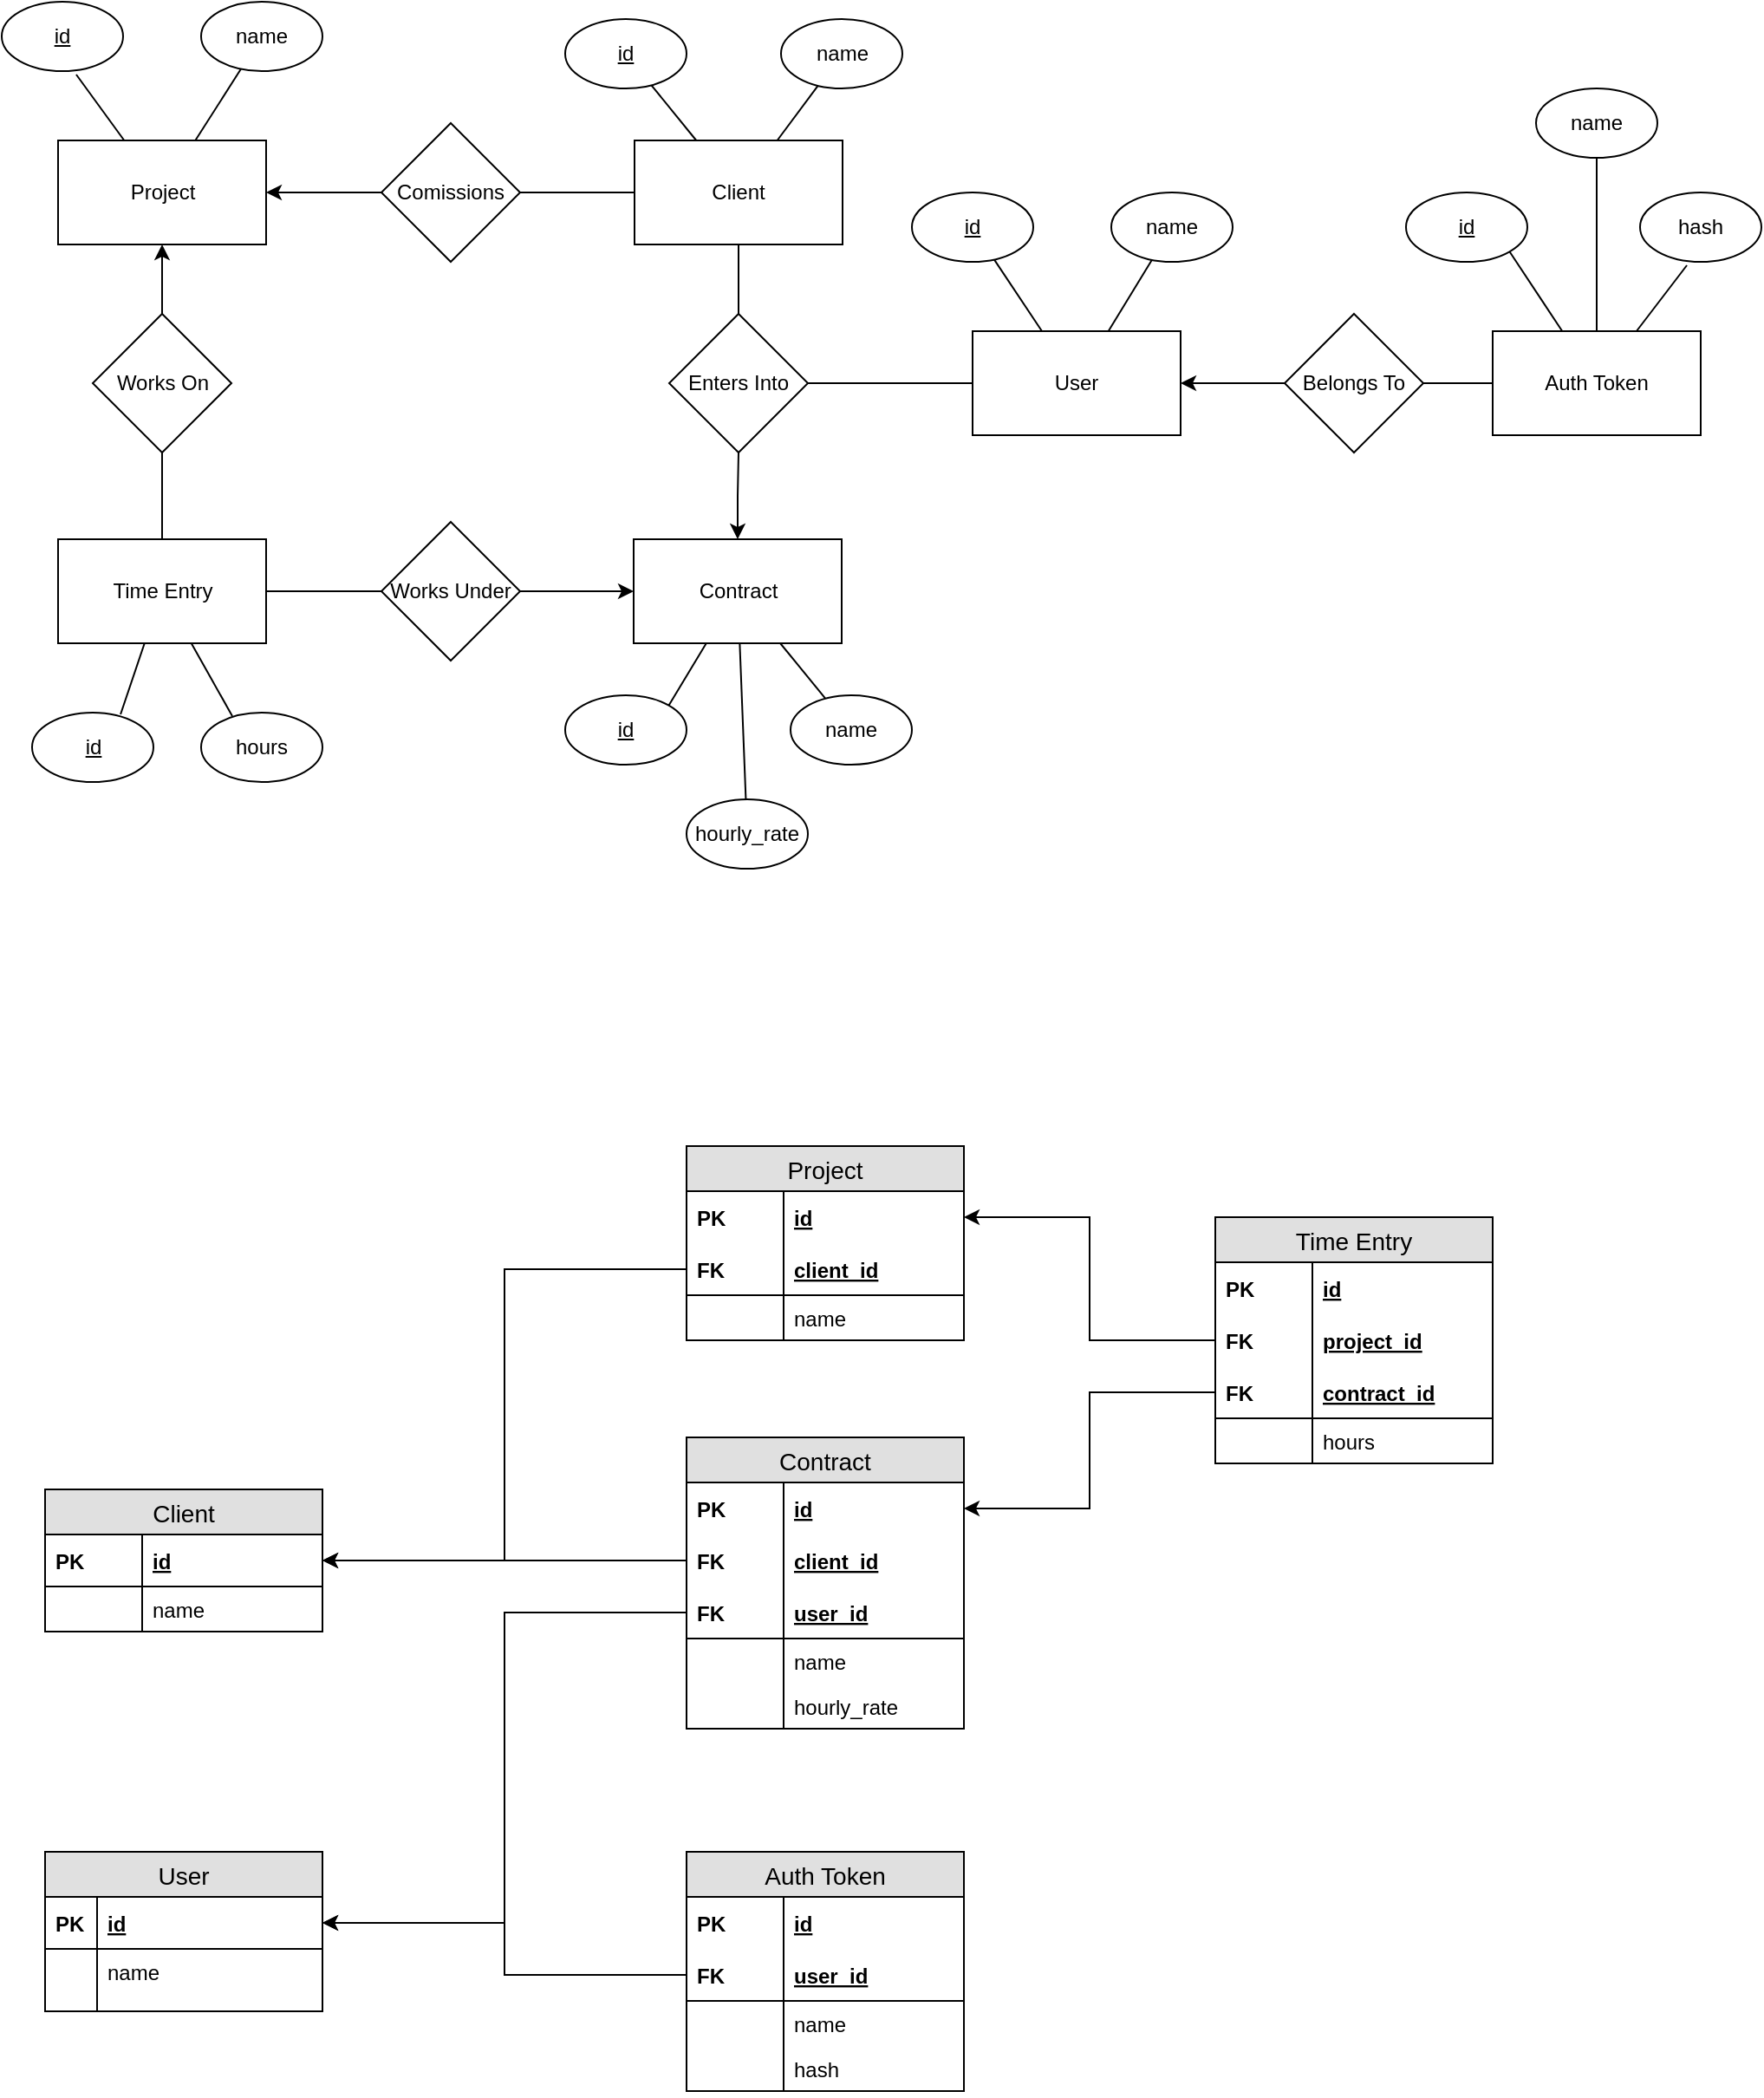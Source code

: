 <mxfile version="12.1.0" type="device" pages="1"><diagram id="gWB2PinOhjhSWde-zvZI" name="Page-1"><mxGraphModel dx="1867" dy="1543" grid="1" gridSize="10" guides="1" tooltips="1" connect="1" arrows="1" fold="1" page="1" pageScale="1" pageWidth="850" pageHeight="1100" math="0" shadow="0"><root><mxCell id="0"/><mxCell id="1" parent="0"/><mxCell id="9xT9tlxyzetOufvp9E9M-33" style="edgeStyle=orthogonalEdgeStyle;rounded=0;orthogonalLoop=1;jettySize=auto;html=1;entryX=1;entryY=0.5;entryDx=0;entryDy=0;endArrow=none;endFill=0;" edge="1" parent="1" source="9xT9tlxyzetOufvp9E9M-1" target="9xT9tlxyzetOufvp9E9M-23"><mxGeometry relative="1" as="geometry"/></mxCell><mxCell id="9xT9tlxyzetOufvp9E9M-52" style="edgeStyle=none;rounded=0;orthogonalLoop=1;jettySize=auto;html=1;startArrow=none;startFill=0;endArrow=none;endFill=0;strokeColor=#000000;" edge="1" parent="1" source="9xT9tlxyzetOufvp9E9M-1" target="9xT9tlxyzetOufvp9E9M-2"><mxGeometry relative="1" as="geometry"/></mxCell><mxCell id="9xT9tlxyzetOufvp9E9M-53" style="edgeStyle=none;rounded=0;orthogonalLoop=1;jettySize=auto;html=1;startArrow=none;startFill=0;endArrow=none;endFill=0;strokeColor=#000000;" edge="1" parent="1" source="9xT9tlxyzetOufvp9E9M-1" target="9xT9tlxyzetOufvp9E9M-3"><mxGeometry relative="1" as="geometry"/></mxCell><mxCell id="9xT9tlxyzetOufvp9E9M-1" value="&lt;div&gt;User&lt;/div&gt;" style="rounded=0;whiteSpace=wrap;html=1;" vertex="1" parent="1"><mxGeometry x="435" y="320" width="120" height="60" as="geometry"/></mxCell><mxCell id="9xT9tlxyzetOufvp9E9M-2" value="&lt;u&gt;id&lt;/u&gt;" style="ellipse;whiteSpace=wrap;html=1;" vertex="1" parent="1"><mxGeometry x="400" y="240" width="70" height="40" as="geometry"/></mxCell><mxCell id="9xT9tlxyzetOufvp9E9M-3" value="name" style="ellipse;whiteSpace=wrap;html=1;" vertex="1" parent="1"><mxGeometry x="515" y="240" width="70" height="40" as="geometry"/></mxCell><mxCell id="9xT9tlxyzetOufvp9E9M-24" style="edgeStyle=orthogonalEdgeStyle;rounded=0;orthogonalLoop=1;jettySize=auto;html=1;entryX=1;entryY=0.5;entryDx=0;entryDy=0;endArrow=none;endFill=0;" edge="1" parent="1" source="9xT9tlxyzetOufvp9E9M-4" target="9xT9tlxyzetOufvp9E9M-7"><mxGeometry relative="1" as="geometry"/></mxCell><mxCell id="9xT9tlxyzetOufvp9E9M-54" style="edgeStyle=none;rounded=0;orthogonalLoop=1;jettySize=auto;html=1;entryX=1;entryY=1;entryDx=0;entryDy=0;startArrow=none;startFill=0;endArrow=none;endFill=0;strokeColor=#000000;" edge="1" parent="1" source="9xT9tlxyzetOufvp9E9M-4" target="9xT9tlxyzetOufvp9E9M-5"><mxGeometry relative="1" as="geometry"/></mxCell><mxCell id="9xT9tlxyzetOufvp9E9M-55" style="edgeStyle=none;rounded=0;orthogonalLoop=1;jettySize=auto;html=1;startArrow=none;startFill=0;endArrow=none;endFill=0;strokeColor=#000000;" edge="1" parent="1" source="9xT9tlxyzetOufvp9E9M-4" target="9xT9tlxyzetOufvp9E9M-14"><mxGeometry relative="1" as="geometry"/></mxCell><mxCell id="9xT9tlxyzetOufvp9E9M-56" style="edgeStyle=none;rounded=0;orthogonalLoop=1;jettySize=auto;html=1;entryX=0.386;entryY=1.05;entryDx=0;entryDy=0;entryPerimeter=0;startArrow=none;startFill=0;endArrow=none;endFill=0;strokeColor=#000000;" edge="1" parent="1" source="9xT9tlxyzetOufvp9E9M-4" target="9xT9tlxyzetOufvp9E9M-6"><mxGeometry relative="1" as="geometry"/></mxCell><mxCell id="9xT9tlxyzetOufvp9E9M-4" value="Auth Token" style="rounded=0;whiteSpace=wrap;html=1;" vertex="1" parent="1"><mxGeometry x="735" y="320" width="120" height="60" as="geometry"/></mxCell><mxCell id="9xT9tlxyzetOufvp9E9M-5" value="&lt;u&gt;id&lt;/u&gt;" style="ellipse;whiteSpace=wrap;html=1;" vertex="1" parent="1"><mxGeometry x="685" y="240" width="70" height="40" as="geometry"/></mxCell><mxCell id="9xT9tlxyzetOufvp9E9M-6" value="hash" style="ellipse;whiteSpace=wrap;html=1;" vertex="1" parent="1"><mxGeometry x="820" y="240" width="70" height="40" as="geometry"/></mxCell><mxCell id="9xT9tlxyzetOufvp9E9M-25" style="edgeStyle=orthogonalEdgeStyle;rounded=0;orthogonalLoop=1;jettySize=auto;html=1;" edge="1" parent="1" source="9xT9tlxyzetOufvp9E9M-7" target="9xT9tlxyzetOufvp9E9M-1"><mxGeometry relative="1" as="geometry"/></mxCell><mxCell id="9xT9tlxyzetOufvp9E9M-7" value="Belongs To" style="rhombus;whiteSpace=wrap;html=1;" vertex="1" parent="1"><mxGeometry x="615" y="310" width="80" height="80" as="geometry"/></mxCell><mxCell id="9xT9tlxyzetOufvp9E9M-35" style="edgeStyle=orthogonalEdgeStyle;rounded=0;orthogonalLoop=1;jettySize=auto;html=1;startArrow=none;startFill=0;endArrow=none;endFill=0;" edge="1" parent="1" source="9xT9tlxyzetOufvp9E9M-8" target="9xT9tlxyzetOufvp9E9M-22"><mxGeometry relative="1" as="geometry"/></mxCell><mxCell id="9xT9tlxyzetOufvp9E9M-45" style="edgeStyle=none;rounded=0;orthogonalLoop=1;jettySize=auto;html=1;startArrow=none;startFill=0;endArrow=none;endFill=0;strokeColor=#000000;" edge="1" parent="1" source="9xT9tlxyzetOufvp9E9M-8" target="9xT9tlxyzetOufvp9E9M-9"><mxGeometry relative="1" as="geometry"/></mxCell><mxCell id="9xT9tlxyzetOufvp9E9M-46" style="edgeStyle=none;rounded=0;orthogonalLoop=1;jettySize=auto;html=1;startArrow=none;startFill=0;endArrow=none;endFill=0;strokeColor=#000000;" edge="1" parent="1" source="9xT9tlxyzetOufvp9E9M-8" target="9xT9tlxyzetOufvp9E9M-10"><mxGeometry relative="1" as="geometry"/></mxCell><mxCell id="9xT9tlxyzetOufvp9E9M-57" style="edgeStyle=orthogonalEdgeStyle;rounded=0;orthogonalLoop=1;jettySize=auto;html=1;entryX=0.5;entryY=0;entryDx=0;entryDy=0;startArrow=none;startFill=0;endArrow=none;endFill=0;strokeColor=#000000;" edge="1" parent="1" source="9xT9tlxyzetOufvp9E9M-8" target="9xT9tlxyzetOufvp9E9M-23"><mxGeometry relative="1" as="geometry"/></mxCell><mxCell id="9xT9tlxyzetOufvp9E9M-8" value="Client" style="rounded=0;whiteSpace=wrap;html=1;" vertex="1" parent="1"><mxGeometry x="240" y="210" width="120" height="60" as="geometry"/></mxCell><mxCell id="9xT9tlxyzetOufvp9E9M-9" value="&lt;u&gt;id&lt;/u&gt;" style="ellipse;whiteSpace=wrap;html=1;" vertex="1" parent="1"><mxGeometry x="200" y="140" width="70" height="40" as="geometry"/></mxCell><mxCell id="9xT9tlxyzetOufvp9E9M-10" value="name" style="ellipse;whiteSpace=wrap;html=1;" vertex="1" parent="1"><mxGeometry x="324.5" y="140" width="70" height="40" as="geometry"/></mxCell><mxCell id="9xT9tlxyzetOufvp9E9M-34" style="edgeStyle=orthogonalEdgeStyle;rounded=0;orthogonalLoop=1;jettySize=auto;html=1;entryX=0.5;entryY=1;entryDx=0;entryDy=0;endArrow=none;endFill=0;startArrow=classic;startFill=1;" edge="1" parent="1" source="9xT9tlxyzetOufvp9E9M-11" target="9xT9tlxyzetOufvp9E9M-23"><mxGeometry relative="1" as="geometry"/></mxCell><mxCell id="9xT9tlxyzetOufvp9E9M-49" style="edgeStyle=none;rounded=0;orthogonalLoop=1;jettySize=auto;html=1;entryX=1;entryY=0;entryDx=0;entryDy=0;startArrow=none;startFill=0;endArrow=none;endFill=0;strokeColor=#000000;" edge="1" parent="1" source="9xT9tlxyzetOufvp9E9M-11" target="9xT9tlxyzetOufvp9E9M-12"><mxGeometry relative="1" as="geometry"/></mxCell><mxCell id="9xT9tlxyzetOufvp9E9M-50" style="edgeStyle=none;rounded=0;orthogonalLoop=1;jettySize=auto;html=1;startArrow=none;startFill=0;endArrow=none;endFill=0;strokeColor=#000000;" edge="1" parent="1" source="9xT9tlxyzetOufvp9E9M-11" target="9xT9tlxyzetOufvp9E9M-15"><mxGeometry relative="1" as="geometry"/></mxCell><mxCell id="9xT9tlxyzetOufvp9E9M-51" style="edgeStyle=none;rounded=0;orthogonalLoop=1;jettySize=auto;html=1;startArrow=none;startFill=0;endArrow=none;endFill=0;strokeColor=#000000;" edge="1" parent="1" source="9xT9tlxyzetOufvp9E9M-11" target="9xT9tlxyzetOufvp9E9M-13"><mxGeometry relative="1" as="geometry"/></mxCell><mxCell id="9xT9tlxyzetOufvp9E9M-11" value="Contract" style="rounded=0;whiteSpace=wrap;html=1;" vertex="1" parent="1"><mxGeometry x="239.5" y="440" width="120" height="60" as="geometry"/></mxCell><mxCell id="9xT9tlxyzetOufvp9E9M-12" value="&lt;u&gt;id&lt;/u&gt;" style="ellipse;whiteSpace=wrap;html=1;" vertex="1" parent="1"><mxGeometry x="200" y="530" width="70" height="40" as="geometry"/></mxCell><mxCell id="9xT9tlxyzetOufvp9E9M-13" value="name" style="ellipse;whiteSpace=wrap;html=1;" vertex="1" parent="1"><mxGeometry x="330" y="530" width="70" height="40" as="geometry"/></mxCell><mxCell id="9xT9tlxyzetOufvp9E9M-14" value="name" style="ellipse;whiteSpace=wrap;html=1;" vertex="1" parent="1"><mxGeometry x="760" y="180" width="70" height="40" as="geometry"/></mxCell><mxCell id="9xT9tlxyzetOufvp9E9M-15" value="hourly_rate" style="ellipse;whiteSpace=wrap;html=1;" vertex="1" parent="1"><mxGeometry x="270" y="590" width="70" height="40" as="geometry"/></mxCell><mxCell id="9xT9tlxyzetOufvp9E9M-43" style="orthogonalLoop=1;jettySize=auto;html=1;entryX=0.614;entryY=1.05;entryDx=0;entryDy=0;entryPerimeter=0;startArrow=none;startFill=0;endArrow=none;endFill=0;strokeColor=#000000;rounded=0;" edge="1" parent="1" source="9xT9tlxyzetOufvp9E9M-16" target="9xT9tlxyzetOufvp9E9M-17"><mxGeometry relative="1" as="geometry"/></mxCell><mxCell id="9xT9tlxyzetOufvp9E9M-44" style="edgeStyle=none;rounded=0;orthogonalLoop=1;jettySize=auto;html=1;startArrow=none;startFill=0;endArrow=none;endFill=0;strokeColor=#000000;" edge="1" parent="1" source="9xT9tlxyzetOufvp9E9M-16" target="9xT9tlxyzetOufvp9E9M-18"><mxGeometry relative="1" as="geometry"/></mxCell><mxCell id="9xT9tlxyzetOufvp9E9M-16" value="Project" style="rounded=0;whiteSpace=wrap;html=1;" vertex="1" parent="1"><mxGeometry x="-92.5" y="210" width="120" height="60" as="geometry"/></mxCell><mxCell id="9xT9tlxyzetOufvp9E9M-17" value="&lt;u&gt;id&lt;/u&gt;" style="ellipse;whiteSpace=wrap;html=1;" vertex="1" parent="1"><mxGeometry x="-125" y="130" width="70" height="40" as="geometry"/></mxCell><mxCell id="9xT9tlxyzetOufvp9E9M-18" value="name" style="ellipse;whiteSpace=wrap;html=1;" vertex="1" parent="1"><mxGeometry x="-10" y="130" width="70" height="40" as="geometry"/></mxCell><mxCell id="9xT9tlxyzetOufvp9E9M-38" style="edgeStyle=orthogonalEdgeStyle;rounded=0;orthogonalLoop=1;jettySize=auto;html=1;startArrow=none;startFill=0;endArrow=none;endFill=0;" edge="1" parent="1" source="9xT9tlxyzetOufvp9E9M-19" target="9xT9tlxyzetOufvp9E9M-37"><mxGeometry relative="1" as="geometry"/></mxCell><mxCell id="9xT9tlxyzetOufvp9E9M-41" style="edgeStyle=orthogonalEdgeStyle;rounded=0;orthogonalLoop=1;jettySize=auto;html=1;startArrow=none;startFill=0;endArrow=none;endFill=0;" edge="1" parent="1" source="9xT9tlxyzetOufvp9E9M-19" target="9xT9tlxyzetOufvp9E9M-40"><mxGeometry relative="1" as="geometry"/></mxCell><mxCell id="9xT9tlxyzetOufvp9E9M-47" style="edgeStyle=none;rounded=0;orthogonalLoop=1;jettySize=auto;html=1;entryX=0.729;entryY=0.025;entryDx=0;entryDy=0;entryPerimeter=0;startArrow=none;startFill=0;endArrow=none;endFill=0;strokeColor=#000000;" edge="1" parent="1" source="9xT9tlxyzetOufvp9E9M-19" target="9xT9tlxyzetOufvp9E9M-20"><mxGeometry relative="1" as="geometry"/></mxCell><mxCell id="9xT9tlxyzetOufvp9E9M-48" style="edgeStyle=none;rounded=0;orthogonalLoop=1;jettySize=auto;html=1;entryX=0.257;entryY=0.05;entryDx=0;entryDy=0;entryPerimeter=0;startArrow=none;startFill=0;endArrow=none;endFill=0;strokeColor=#000000;" edge="1" parent="1" source="9xT9tlxyzetOufvp9E9M-19" target="9xT9tlxyzetOufvp9E9M-21"><mxGeometry relative="1" as="geometry"/></mxCell><mxCell id="9xT9tlxyzetOufvp9E9M-19" value="Time Entry" style="rounded=0;whiteSpace=wrap;html=1;" vertex="1" parent="1"><mxGeometry x="-92.5" y="440" width="120" height="60" as="geometry"/></mxCell><mxCell id="9xT9tlxyzetOufvp9E9M-20" value="&lt;u&gt;id&lt;/u&gt;" style="ellipse;whiteSpace=wrap;html=1;" vertex="1" parent="1"><mxGeometry x="-107.5" y="540" width="70" height="40" as="geometry"/></mxCell><mxCell id="9xT9tlxyzetOufvp9E9M-21" value="hours" style="ellipse;whiteSpace=wrap;html=1;" vertex="1" parent="1"><mxGeometry x="-10" y="540" width="70" height="40" as="geometry"/></mxCell><mxCell id="9xT9tlxyzetOufvp9E9M-36" style="edgeStyle=orthogonalEdgeStyle;rounded=0;orthogonalLoop=1;jettySize=auto;html=1;startArrow=none;startFill=0;endArrow=classic;endFill=1;" edge="1" parent="1" source="9xT9tlxyzetOufvp9E9M-22" target="9xT9tlxyzetOufvp9E9M-16"><mxGeometry relative="1" as="geometry"/></mxCell><mxCell id="9xT9tlxyzetOufvp9E9M-22" value="Comissions" style="rhombus;whiteSpace=wrap;html=1;" vertex="1" parent="1"><mxGeometry x="94" y="200" width="80" height="80" as="geometry"/></mxCell><mxCell id="9xT9tlxyzetOufvp9E9M-23" value="Enters Into" style="rhombus;whiteSpace=wrap;html=1;" vertex="1" parent="1"><mxGeometry x="260" y="310" width="80" height="80" as="geometry"/></mxCell><mxCell id="9xT9tlxyzetOufvp9E9M-39" style="edgeStyle=orthogonalEdgeStyle;rounded=0;orthogonalLoop=1;jettySize=auto;html=1;startArrow=none;startFill=0;endArrow=classic;endFill=1;" edge="1" parent="1" source="9xT9tlxyzetOufvp9E9M-37" target="9xT9tlxyzetOufvp9E9M-11"><mxGeometry relative="1" as="geometry"/></mxCell><mxCell id="9xT9tlxyzetOufvp9E9M-37" value="Works Under" style="rhombus;whiteSpace=wrap;html=1;" vertex="1" parent="1"><mxGeometry x="94" y="430" width="80" height="80" as="geometry"/></mxCell><mxCell id="9xT9tlxyzetOufvp9E9M-42" style="edgeStyle=orthogonalEdgeStyle;rounded=0;orthogonalLoop=1;jettySize=auto;html=1;startArrow=none;startFill=0;endArrow=classic;endFill=1;" edge="1" parent="1" source="9xT9tlxyzetOufvp9E9M-40" target="9xT9tlxyzetOufvp9E9M-16"><mxGeometry relative="1" as="geometry"/></mxCell><mxCell id="9xT9tlxyzetOufvp9E9M-40" value="Works On" style="rhombus;whiteSpace=wrap;html=1;" vertex="1" parent="1"><mxGeometry x="-72.5" y="310" width="80" height="80" as="geometry"/></mxCell><mxCell id="9xT9tlxyzetOufvp9E9M-58" value="User" style="swimlane;fontStyle=0;childLayout=stackLayout;horizontal=1;startSize=26;fillColor=#e0e0e0;horizontalStack=0;resizeParent=1;resizeParentMax=0;resizeLast=0;collapsible=1;marginBottom=0;swimlaneFillColor=#ffffff;align=center;fontSize=14;" vertex="1" parent="1"><mxGeometry x="-100" y="1197" width="160" height="92" as="geometry"><mxRectangle x="-117.5" y="680" width="60" height="26" as="alternateBounds"/></mxGeometry></mxCell><mxCell id="9xT9tlxyzetOufvp9E9M-59" value="id" style="shape=partialRectangle;top=0;left=0;right=0;bottom=1;align=left;verticalAlign=middle;fillColor=none;spacingLeft=34;spacingRight=4;overflow=hidden;rotatable=0;points=[[0,0.5],[1,0.5]];portConstraint=eastwest;dropTarget=0;fontStyle=5;fontSize=12;" vertex="1" parent="9xT9tlxyzetOufvp9E9M-58"><mxGeometry y="26" width="160" height="30" as="geometry"/></mxCell><mxCell id="9xT9tlxyzetOufvp9E9M-60" value="PK" style="shape=partialRectangle;top=0;left=0;bottom=0;fillColor=none;align=left;verticalAlign=middle;spacingLeft=4;spacingRight=4;overflow=hidden;rotatable=0;points=[];portConstraint=eastwest;part=1;fontSize=12;fontStyle=1" vertex="1" connectable="0" parent="9xT9tlxyzetOufvp9E9M-59"><mxGeometry width="30" height="30" as="geometry"/></mxCell><mxCell id="9xT9tlxyzetOufvp9E9M-61" value="name" style="shape=partialRectangle;top=0;left=0;right=0;bottom=0;align=left;verticalAlign=top;fillColor=none;spacingLeft=34;spacingRight=4;overflow=hidden;rotatable=0;points=[[0,0.5],[1,0.5]];portConstraint=eastwest;dropTarget=0;fontSize=12;" vertex="1" parent="9xT9tlxyzetOufvp9E9M-58"><mxGeometry y="56" width="160" height="26" as="geometry"/></mxCell><mxCell id="9xT9tlxyzetOufvp9E9M-62" value="" style="shape=partialRectangle;top=0;left=0;bottom=0;fillColor=none;align=left;verticalAlign=top;spacingLeft=4;spacingRight=4;overflow=hidden;rotatable=0;points=[];portConstraint=eastwest;part=1;fontSize=12;" vertex="1" connectable="0" parent="9xT9tlxyzetOufvp9E9M-61"><mxGeometry width="30" height="26" as="geometry"/></mxCell><mxCell id="9xT9tlxyzetOufvp9E9M-67" value="" style="shape=partialRectangle;top=0;left=0;right=0;bottom=0;align=left;verticalAlign=top;fillColor=none;spacingLeft=34;spacingRight=4;overflow=hidden;rotatable=0;points=[[0,0.5],[1,0.5]];portConstraint=eastwest;dropTarget=0;fontSize=12;" vertex="1" parent="9xT9tlxyzetOufvp9E9M-58"><mxGeometry y="82" width="160" height="10" as="geometry"/></mxCell><mxCell id="9xT9tlxyzetOufvp9E9M-68" value="" style="shape=partialRectangle;top=0;left=0;bottom=0;fillColor=none;align=left;verticalAlign=top;spacingLeft=4;spacingRight=4;overflow=hidden;rotatable=0;points=[];portConstraint=eastwest;part=1;fontSize=12;" vertex="1" connectable="0" parent="9xT9tlxyzetOufvp9E9M-67"><mxGeometry width="30" height="10" as="geometry"/></mxCell><mxCell id="9xT9tlxyzetOufvp9E9M-80" value="Auth Token" style="swimlane;fontStyle=0;childLayout=stackLayout;horizontal=1;startSize=26;fillColor=#e0e0e0;horizontalStack=0;resizeParent=1;resizeParentMax=0;resizeLast=0;collapsible=1;marginBottom=0;swimlaneFillColor=#ffffff;align=center;fontSize=14;" vertex="1" parent="1"><mxGeometry x="270" y="1197" width="160" height="138" as="geometry"/></mxCell><mxCell id="9xT9tlxyzetOufvp9E9M-81" value="id" style="shape=partialRectangle;top=0;left=0;right=0;bottom=0;align=left;verticalAlign=middle;fillColor=none;spacingLeft=60;spacingRight=4;overflow=hidden;rotatable=0;points=[[0,0.5],[1,0.5]];portConstraint=eastwest;dropTarget=0;fontStyle=5;fontSize=12;" vertex="1" parent="9xT9tlxyzetOufvp9E9M-80"><mxGeometry y="26" width="160" height="30" as="geometry"/></mxCell><mxCell id="9xT9tlxyzetOufvp9E9M-82" value="PK" style="shape=partialRectangle;fontStyle=1;top=0;left=0;bottom=0;fillColor=none;align=left;verticalAlign=middle;spacingLeft=4;spacingRight=4;overflow=hidden;rotatable=0;points=[];portConstraint=eastwest;part=1;fontSize=12;" vertex="1" connectable="0" parent="9xT9tlxyzetOufvp9E9M-81"><mxGeometry width="56" height="30" as="geometry"/></mxCell><mxCell id="9xT9tlxyzetOufvp9E9M-83" value="user_id" style="shape=partialRectangle;top=0;left=0;right=0;bottom=1;align=left;verticalAlign=middle;fillColor=none;spacingLeft=60;spacingRight=4;overflow=hidden;rotatable=0;points=[[0,0.5],[1,0.5]];portConstraint=eastwest;dropTarget=0;fontStyle=5;fontSize=12;" vertex="1" parent="9xT9tlxyzetOufvp9E9M-80"><mxGeometry y="56" width="160" height="30" as="geometry"/></mxCell><mxCell id="9xT9tlxyzetOufvp9E9M-84" value="FK" style="shape=partialRectangle;fontStyle=1;top=0;left=0;bottom=0;fillColor=none;align=left;verticalAlign=middle;spacingLeft=4;spacingRight=4;overflow=hidden;rotatable=0;points=[];portConstraint=eastwest;part=1;fontSize=12;" vertex="1" connectable="0" parent="9xT9tlxyzetOufvp9E9M-83"><mxGeometry width="56" height="30" as="geometry"/></mxCell><mxCell id="9xT9tlxyzetOufvp9E9M-85" value="name" style="shape=partialRectangle;top=0;left=0;right=0;bottom=0;align=left;verticalAlign=top;fillColor=none;spacingLeft=60;spacingRight=4;overflow=hidden;rotatable=0;points=[[0,0.5],[1,0.5]];portConstraint=eastwest;dropTarget=0;fontSize=12;" vertex="1" parent="9xT9tlxyzetOufvp9E9M-80"><mxGeometry y="86" width="160" height="26" as="geometry"/></mxCell><mxCell id="9xT9tlxyzetOufvp9E9M-86" value="" style="shape=partialRectangle;top=0;left=0;bottom=0;fillColor=none;align=left;verticalAlign=top;spacingLeft=4;spacingRight=4;overflow=hidden;rotatable=0;points=[];portConstraint=eastwest;part=1;fontSize=12;" vertex="1" connectable="0" parent="9xT9tlxyzetOufvp9E9M-85"><mxGeometry width="56" height="26" as="geometry"/></mxCell><mxCell id="9xT9tlxyzetOufvp9E9M-90" value="hash" style="shape=partialRectangle;top=0;left=0;right=0;bottom=0;align=left;verticalAlign=top;fillColor=none;spacingLeft=60;spacingRight=4;overflow=hidden;rotatable=0;points=[[0,0.5],[1,0.5]];portConstraint=eastwest;dropTarget=0;fontSize=12;" vertex="1" parent="9xT9tlxyzetOufvp9E9M-80"><mxGeometry y="112" width="160" height="26" as="geometry"/></mxCell><mxCell id="9xT9tlxyzetOufvp9E9M-91" value="" style="shape=partialRectangle;top=0;left=0;bottom=0;fillColor=none;align=left;verticalAlign=top;spacingLeft=4;spacingRight=4;overflow=hidden;rotatable=0;points=[];portConstraint=eastwest;part=1;fontSize=12;" vertex="1" connectable="0" parent="9xT9tlxyzetOufvp9E9M-90"><mxGeometry width="56" height="26" as="geometry"/></mxCell><mxCell id="9xT9tlxyzetOufvp9E9M-92" value="Client" style="swimlane;fontStyle=0;childLayout=stackLayout;horizontal=1;startSize=26;fillColor=#e0e0e0;horizontalStack=0;resizeParent=1;resizeParentMax=0;resizeLast=0;collapsible=1;marginBottom=0;swimlaneFillColor=#ffffff;align=center;fontSize=14;" vertex="1" parent="1"><mxGeometry x="-100" y="988" width="160" height="82" as="geometry"/></mxCell><mxCell id="9xT9tlxyzetOufvp9E9M-95" value="id" style="shape=partialRectangle;top=0;left=0;right=0;bottom=1;align=left;verticalAlign=middle;fillColor=none;spacingLeft=60;spacingRight=4;overflow=hidden;rotatable=0;points=[[0,0.5],[1,0.5]];portConstraint=eastwest;dropTarget=0;fontStyle=5;fontSize=12;" vertex="1" parent="9xT9tlxyzetOufvp9E9M-92"><mxGeometry y="26" width="160" height="30" as="geometry"/></mxCell><mxCell id="9xT9tlxyzetOufvp9E9M-96" value="PK" style="shape=partialRectangle;fontStyle=1;top=0;left=0;bottom=0;fillColor=none;align=left;verticalAlign=middle;spacingLeft=4;spacingRight=4;overflow=hidden;rotatable=0;points=[];portConstraint=eastwest;part=1;fontSize=12;" vertex="1" connectable="0" parent="9xT9tlxyzetOufvp9E9M-95"><mxGeometry width="56" height="30" as="geometry"/></mxCell><mxCell id="9xT9tlxyzetOufvp9E9M-97" value="name" style="shape=partialRectangle;top=0;left=0;right=0;bottom=0;align=left;verticalAlign=top;fillColor=none;spacingLeft=60;spacingRight=4;overflow=hidden;rotatable=0;points=[[0,0.5],[1,0.5]];portConstraint=eastwest;dropTarget=0;fontSize=12;" vertex="1" parent="9xT9tlxyzetOufvp9E9M-92"><mxGeometry y="56" width="160" height="26" as="geometry"/></mxCell><mxCell id="9xT9tlxyzetOufvp9E9M-98" value="" style="shape=partialRectangle;top=0;left=0;bottom=0;fillColor=none;align=left;verticalAlign=top;spacingLeft=4;spacingRight=4;overflow=hidden;rotatable=0;points=[];portConstraint=eastwest;part=1;fontSize=12;" vertex="1" connectable="0" parent="9xT9tlxyzetOufvp9E9M-97"><mxGeometry width="56" height="26" as="geometry"/></mxCell><mxCell id="9xT9tlxyzetOufvp9E9M-99" value="Contract" style="swimlane;fontStyle=0;childLayout=stackLayout;horizontal=1;startSize=26;fillColor=#e0e0e0;horizontalStack=0;resizeParent=1;resizeParentMax=0;resizeLast=0;collapsible=1;marginBottom=0;swimlaneFillColor=#ffffff;align=center;fontSize=14;" vertex="1" parent="1"><mxGeometry x="270" y="958" width="160" height="168" as="geometry"/></mxCell><mxCell id="9xT9tlxyzetOufvp9E9M-100" value="id" style="shape=partialRectangle;top=0;left=0;right=0;bottom=0;align=left;verticalAlign=middle;fillColor=none;spacingLeft=60;spacingRight=4;overflow=hidden;rotatable=0;points=[[0,0.5],[1,0.5]];portConstraint=eastwest;dropTarget=0;fontStyle=5;fontSize=12;" vertex="1" parent="9xT9tlxyzetOufvp9E9M-99"><mxGeometry y="26" width="160" height="30" as="geometry"/></mxCell><mxCell id="9xT9tlxyzetOufvp9E9M-101" value="PK" style="shape=partialRectangle;fontStyle=1;top=0;left=0;bottom=0;fillColor=none;align=left;verticalAlign=middle;spacingLeft=4;spacingRight=4;overflow=hidden;rotatable=0;points=[];portConstraint=eastwest;part=1;fontSize=12;" vertex="1" connectable="0" parent="9xT9tlxyzetOufvp9E9M-100"><mxGeometry width="56" height="30" as="geometry"/></mxCell><mxCell id="9xT9tlxyzetOufvp9E9M-108" value="client_id" style="shape=partialRectangle;top=0;left=0;right=0;bottom=0;align=left;verticalAlign=middle;fillColor=none;spacingLeft=60;spacingRight=4;overflow=hidden;rotatable=0;points=[[0,0.5],[1,0.5]];portConstraint=eastwest;dropTarget=0;fontStyle=5;fontSize=12;" vertex="1" parent="9xT9tlxyzetOufvp9E9M-99"><mxGeometry y="56" width="160" height="30" as="geometry"/></mxCell><mxCell id="9xT9tlxyzetOufvp9E9M-109" value="FK" style="shape=partialRectangle;fontStyle=1;top=0;left=0;bottom=0;fillColor=none;align=left;verticalAlign=middle;spacingLeft=4;spacingRight=4;overflow=hidden;rotatable=0;points=[];portConstraint=eastwest;part=1;fontSize=12;" vertex="1" connectable="0" parent="9xT9tlxyzetOufvp9E9M-108"><mxGeometry width="56" height="30" as="geometry"/></mxCell><mxCell id="9xT9tlxyzetOufvp9E9M-102" value="user_id" style="shape=partialRectangle;top=0;left=0;right=0;bottom=1;align=left;verticalAlign=middle;fillColor=none;spacingLeft=60;spacingRight=4;overflow=hidden;rotatable=0;points=[[0,0.5],[1,0.5]];portConstraint=eastwest;dropTarget=0;fontStyle=5;fontSize=12;" vertex="1" parent="9xT9tlxyzetOufvp9E9M-99"><mxGeometry y="86" width="160" height="30" as="geometry"/></mxCell><mxCell id="9xT9tlxyzetOufvp9E9M-103" value="FK" style="shape=partialRectangle;fontStyle=1;top=0;left=0;bottom=0;fillColor=none;align=left;verticalAlign=middle;spacingLeft=4;spacingRight=4;overflow=hidden;rotatable=0;points=[];portConstraint=eastwest;part=1;fontSize=12;" vertex="1" connectable="0" parent="9xT9tlxyzetOufvp9E9M-102"><mxGeometry width="56" height="30" as="geometry"/></mxCell><mxCell id="9xT9tlxyzetOufvp9E9M-104" value="name" style="shape=partialRectangle;top=0;left=0;right=0;bottom=0;align=left;verticalAlign=top;fillColor=none;spacingLeft=60;spacingRight=4;overflow=hidden;rotatable=0;points=[[0,0.5],[1,0.5]];portConstraint=eastwest;dropTarget=0;fontSize=12;" vertex="1" parent="9xT9tlxyzetOufvp9E9M-99"><mxGeometry y="116" width="160" height="26" as="geometry"/></mxCell><mxCell id="9xT9tlxyzetOufvp9E9M-105" value="" style="shape=partialRectangle;top=0;left=0;bottom=0;fillColor=none;align=left;verticalAlign=top;spacingLeft=4;spacingRight=4;overflow=hidden;rotatable=0;points=[];portConstraint=eastwest;part=1;fontSize=12;" vertex="1" connectable="0" parent="9xT9tlxyzetOufvp9E9M-104"><mxGeometry width="56" height="26" as="geometry"/></mxCell><mxCell id="9xT9tlxyzetOufvp9E9M-106" value="hourly_rate" style="shape=partialRectangle;top=0;left=0;right=0;bottom=0;align=left;verticalAlign=top;fillColor=none;spacingLeft=60;spacingRight=4;overflow=hidden;rotatable=0;points=[[0,0.5],[1,0.5]];portConstraint=eastwest;dropTarget=0;fontSize=12;" vertex="1" parent="9xT9tlxyzetOufvp9E9M-99"><mxGeometry y="142" width="160" height="26" as="geometry"/></mxCell><mxCell id="9xT9tlxyzetOufvp9E9M-107" value="" style="shape=partialRectangle;top=0;left=0;bottom=0;fillColor=none;align=left;verticalAlign=top;spacingLeft=4;spacingRight=4;overflow=hidden;rotatable=0;points=[];portConstraint=eastwest;part=1;fontSize=12;" vertex="1" connectable="0" parent="9xT9tlxyzetOufvp9E9M-106"><mxGeometry width="56" height="26" as="geometry"/></mxCell><mxCell id="9xT9tlxyzetOufvp9E9M-110" value="Time Entry" style="swimlane;fontStyle=0;childLayout=stackLayout;horizontal=1;startSize=26;fillColor=#e0e0e0;horizontalStack=0;resizeParent=1;resizeParentMax=0;resizeLast=0;collapsible=1;marginBottom=0;swimlaneFillColor=#ffffff;align=center;fontSize=14;" vertex="1" parent="1"><mxGeometry x="575" y="831" width="160" height="142" as="geometry"/></mxCell><mxCell id="9xT9tlxyzetOufvp9E9M-111" value="id" style="shape=partialRectangle;top=0;left=0;right=0;bottom=0;align=left;verticalAlign=middle;fillColor=none;spacingLeft=60;spacingRight=4;overflow=hidden;rotatable=0;points=[[0,0.5],[1,0.5]];portConstraint=eastwest;dropTarget=0;fontStyle=5;fontSize=12;" vertex="1" parent="9xT9tlxyzetOufvp9E9M-110"><mxGeometry y="26" width="160" height="30" as="geometry"/></mxCell><mxCell id="9xT9tlxyzetOufvp9E9M-112" value="PK" style="shape=partialRectangle;fontStyle=1;top=0;left=0;bottom=0;fillColor=none;align=left;verticalAlign=middle;spacingLeft=4;spacingRight=4;overflow=hidden;rotatable=0;points=[];portConstraint=eastwest;part=1;fontSize=12;" vertex="1" connectable="0" parent="9xT9tlxyzetOufvp9E9M-111"><mxGeometry width="56" height="30" as="geometry"/></mxCell><mxCell id="9xT9tlxyzetOufvp9E9M-119" value="project_id" style="shape=partialRectangle;top=0;left=0;right=0;bottom=0;align=left;verticalAlign=middle;fillColor=none;spacingLeft=60;spacingRight=4;overflow=hidden;rotatable=0;points=[[0,0.5],[1,0.5]];portConstraint=eastwest;dropTarget=0;fontStyle=5;fontSize=12;" vertex="1" parent="9xT9tlxyzetOufvp9E9M-110"><mxGeometry y="56" width="160" height="30" as="geometry"/></mxCell><mxCell id="9xT9tlxyzetOufvp9E9M-120" value="FK" style="shape=partialRectangle;fontStyle=1;top=0;left=0;bottom=0;fillColor=none;align=left;verticalAlign=middle;spacingLeft=4;spacingRight=4;overflow=hidden;rotatable=0;points=[];portConstraint=eastwest;part=1;fontSize=12;" vertex="1" connectable="0" parent="9xT9tlxyzetOufvp9E9M-119"><mxGeometry width="56" height="30" as="geometry"/></mxCell><mxCell id="9xT9tlxyzetOufvp9E9M-113" value="contract_id" style="shape=partialRectangle;top=0;left=0;right=0;bottom=1;align=left;verticalAlign=middle;fillColor=none;spacingLeft=60;spacingRight=4;overflow=hidden;rotatable=0;points=[[0,0.5],[1,0.5]];portConstraint=eastwest;dropTarget=0;fontStyle=5;fontSize=12;" vertex="1" parent="9xT9tlxyzetOufvp9E9M-110"><mxGeometry y="86" width="160" height="30" as="geometry"/></mxCell><mxCell id="9xT9tlxyzetOufvp9E9M-114" value="FK" style="shape=partialRectangle;fontStyle=1;top=0;left=0;bottom=0;fillColor=none;align=left;verticalAlign=middle;spacingLeft=4;spacingRight=4;overflow=hidden;rotatable=0;points=[];portConstraint=eastwest;part=1;fontSize=12;" vertex="1" connectable="0" parent="9xT9tlxyzetOufvp9E9M-113"><mxGeometry width="56" height="30" as="geometry"/></mxCell><mxCell id="9xT9tlxyzetOufvp9E9M-117" value="hours" style="shape=partialRectangle;top=0;left=0;right=0;bottom=0;align=left;verticalAlign=top;fillColor=none;spacingLeft=60;spacingRight=4;overflow=hidden;rotatable=0;points=[[0,0.5],[1,0.5]];portConstraint=eastwest;dropTarget=0;fontSize=12;" vertex="1" parent="9xT9tlxyzetOufvp9E9M-110"><mxGeometry y="116" width="160" height="26" as="geometry"/></mxCell><mxCell id="9xT9tlxyzetOufvp9E9M-118" value="" style="shape=partialRectangle;top=0;left=0;bottom=0;fillColor=none;align=left;verticalAlign=top;spacingLeft=4;spacingRight=4;overflow=hidden;rotatable=0;points=[];portConstraint=eastwest;part=1;fontSize=12;" vertex="1" connectable="0" parent="9xT9tlxyzetOufvp9E9M-117"><mxGeometry width="56" height="26" as="geometry"/></mxCell><mxCell id="9xT9tlxyzetOufvp9E9M-121" value="Project" style="swimlane;fontStyle=0;childLayout=stackLayout;horizontal=1;startSize=26;fillColor=#e0e0e0;horizontalStack=0;resizeParent=1;resizeParentMax=0;resizeLast=0;collapsible=1;marginBottom=0;swimlaneFillColor=#ffffff;align=center;fontSize=14;" vertex="1" parent="1"><mxGeometry x="270" y="790" width="160" height="112" as="geometry"/></mxCell><mxCell id="9xT9tlxyzetOufvp9E9M-122" value="id" style="shape=partialRectangle;top=0;left=0;right=0;bottom=0;align=left;verticalAlign=middle;fillColor=none;spacingLeft=60;spacingRight=4;overflow=hidden;rotatable=0;points=[[0,0.5],[1,0.5]];portConstraint=eastwest;dropTarget=0;fontStyle=5;fontSize=12;" vertex="1" parent="9xT9tlxyzetOufvp9E9M-121"><mxGeometry y="26" width="160" height="30" as="geometry"/></mxCell><mxCell id="9xT9tlxyzetOufvp9E9M-123" value="PK" style="shape=partialRectangle;fontStyle=1;top=0;left=0;bottom=0;fillColor=none;align=left;verticalAlign=middle;spacingLeft=4;spacingRight=4;overflow=hidden;rotatable=0;points=[];portConstraint=eastwest;part=1;fontSize=12;" vertex="1" connectable="0" parent="9xT9tlxyzetOufvp9E9M-122"><mxGeometry width="56" height="30" as="geometry"/></mxCell><mxCell id="9xT9tlxyzetOufvp9E9M-124" value="client_id" style="shape=partialRectangle;top=0;left=0;right=0;bottom=1;align=left;verticalAlign=middle;fillColor=none;spacingLeft=60;spacingRight=4;overflow=hidden;rotatable=0;points=[[0,0.5],[1,0.5]];portConstraint=eastwest;dropTarget=0;fontStyle=5;fontSize=12;" vertex="1" parent="9xT9tlxyzetOufvp9E9M-121"><mxGeometry y="56" width="160" height="30" as="geometry"/></mxCell><mxCell id="9xT9tlxyzetOufvp9E9M-125" value="FK" style="shape=partialRectangle;fontStyle=1;top=0;left=0;bottom=0;fillColor=none;align=left;verticalAlign=middle;spacingLeft=4;spacingRight=4;overflow=hidden;rotatable=0;points=[];portConstraint=eastwest;part=1;fontSize=12;" vertex="1" connectable="0" parent="9xT9tlxyzetOufvp9E9M-124"><mxGeometry width="56" height="30" as="geometry"/></mxCell><mxCell id="9xT9tlxyzetOufvp9E9M-126" value="name" style="shape=partialRectangle;top=0;left=0;right=0;bottom=0;align=left;verticalAlign=top;fillColor=none;spacingLeft=60;spacingRight=4;overflow=hidden;rotatable=0;points=[[0,0.5],[1,0.5]];portConstraint=eastwest;dropTarget=0;fontSize=12;" vertex="1" parent="9xT9tlxyzetOufvp9E9M-121"><mxGeometry y="86" width="160" height="26" as="geometry"/></mxCell><mxCell id="9xT9tlxyzetOufvp9E9M-127" value="" style="shape=partialRectangle;top=0;left=0;bottom=0;fillColor=none;align=left;verticalAlign=top;spacingLeft=4;spacingRight=4;overflow=hidden;rotatable=0;points=[];portConstraint=eastwest;part=1;fontSize=12;" vertex="1" connectable="0" parent="9xT9tlxyzetOufvp9E9M-126"><mxGeometry width="56" height="26" as="geometry"/></mxCell><mxCell id="9xT9tlxyzetOufvp9E9M-130" style="edgeStyle=orthogonalEdgeStyle;rounded=0;orthogonalLoop=1;jettySize=auto;html=1;startArrow=none;startFill=0;endArrow=classic;endFill=1;strokeColor=#000000;" edge="1" parent="1" source="9xT9tlxyzetOufvp9E9M-83" target="9xT9tlxyzetOufvp9E9M-59"><mxGeometry relative="1" as="geometry"/></mxCell><mxCell id="9xT9tlxyzetOufvp9E9M-131" style="edgeStyle=orthogonalEdgeStyle;rounded=0;orthogonalLoop=1;jettySize=auto;html=1;startArrow=none;startFill=0;endArrow=classic;endFill=1;strokeColor=#000000;" edge="1" parent="1" source="9xT9tlxyzetOufvp9E9M-108" target="9xT9tlxyzetOufvp9E9M-95"><mxGeometry relative="1" as="geometry"/></mxCell><mxCell id="9xT9tlxyzetOufvp9E9M-132" style="edgeStyle=orthogonalEdgeStyle;rounded=0;orthogonalLoop=1;jettySize=auto;html=1;entryX=1;entryY=0.5;entryDx=0;entryDy=0;startArrow=none;startFill=0;endArrow=classic;endFill=1;strokeColor=#000000;" edge="1" parent="1" source="9xT9tlxyzetOufvp9E9M-102" target="9xT9tlxyzetOufvp9E9M-59"><mxGeometry relative="1" as="geometry"/></mxCell><mxCell id="9xT9tlxyzetOufvp9E9M-133" style="edgeStyle=orthogonalEdgeStyle;rounded=0;orthogonalLoop=1;jettySize=auto;html=1;startArrow=none;startFill=0;endArrow=classic;endFill=1;strokeColor=#000000;" edge="1" parent="1" source="9xT9tlxyzetOufvp9E9M-124" target="9xT9tlxyzetOufvp9E9M-95"><mxGeometry relative="1" as="geometry"/></mxCell><mxCell id="9xT9tlxyzetOufvp9E9M-134" style="edgeStyle=orthogonalEdgeStyle;rounded=0;orthogonalLoop=1;jettySize=auto;html=1;startArrow=none;startFill=0;endArrow=classic;endFill=1;strokeColor=#000000;" edge="1" parent="1" source="9xT9tlxyzetOufvp9E9M-119" target="9xT9tlxyzetOufvp9E9M-122"><mxGeometry relative="1" as="geometry"/></mxCell><mxCell id="9xT9tlxyzetOufvp9E9M-135" style="edgeStyle=orthogonalEdgeStyle;rounded=0;orthogonalLoop=1;jettySize=auto;html=1;startArrow=none;startFill=0;endArrow=classic;endFill=1;strokeColor=#000000;" edge="1" parent="1" source="9xT9tlxyzetOufvp9E9M-113" target="9xT9tlxyzetOufvp9E9M-100"><mxGeometry relative="1" as="geometry"/></mxCell></root></mxGraphModel></diagram></mxfile>